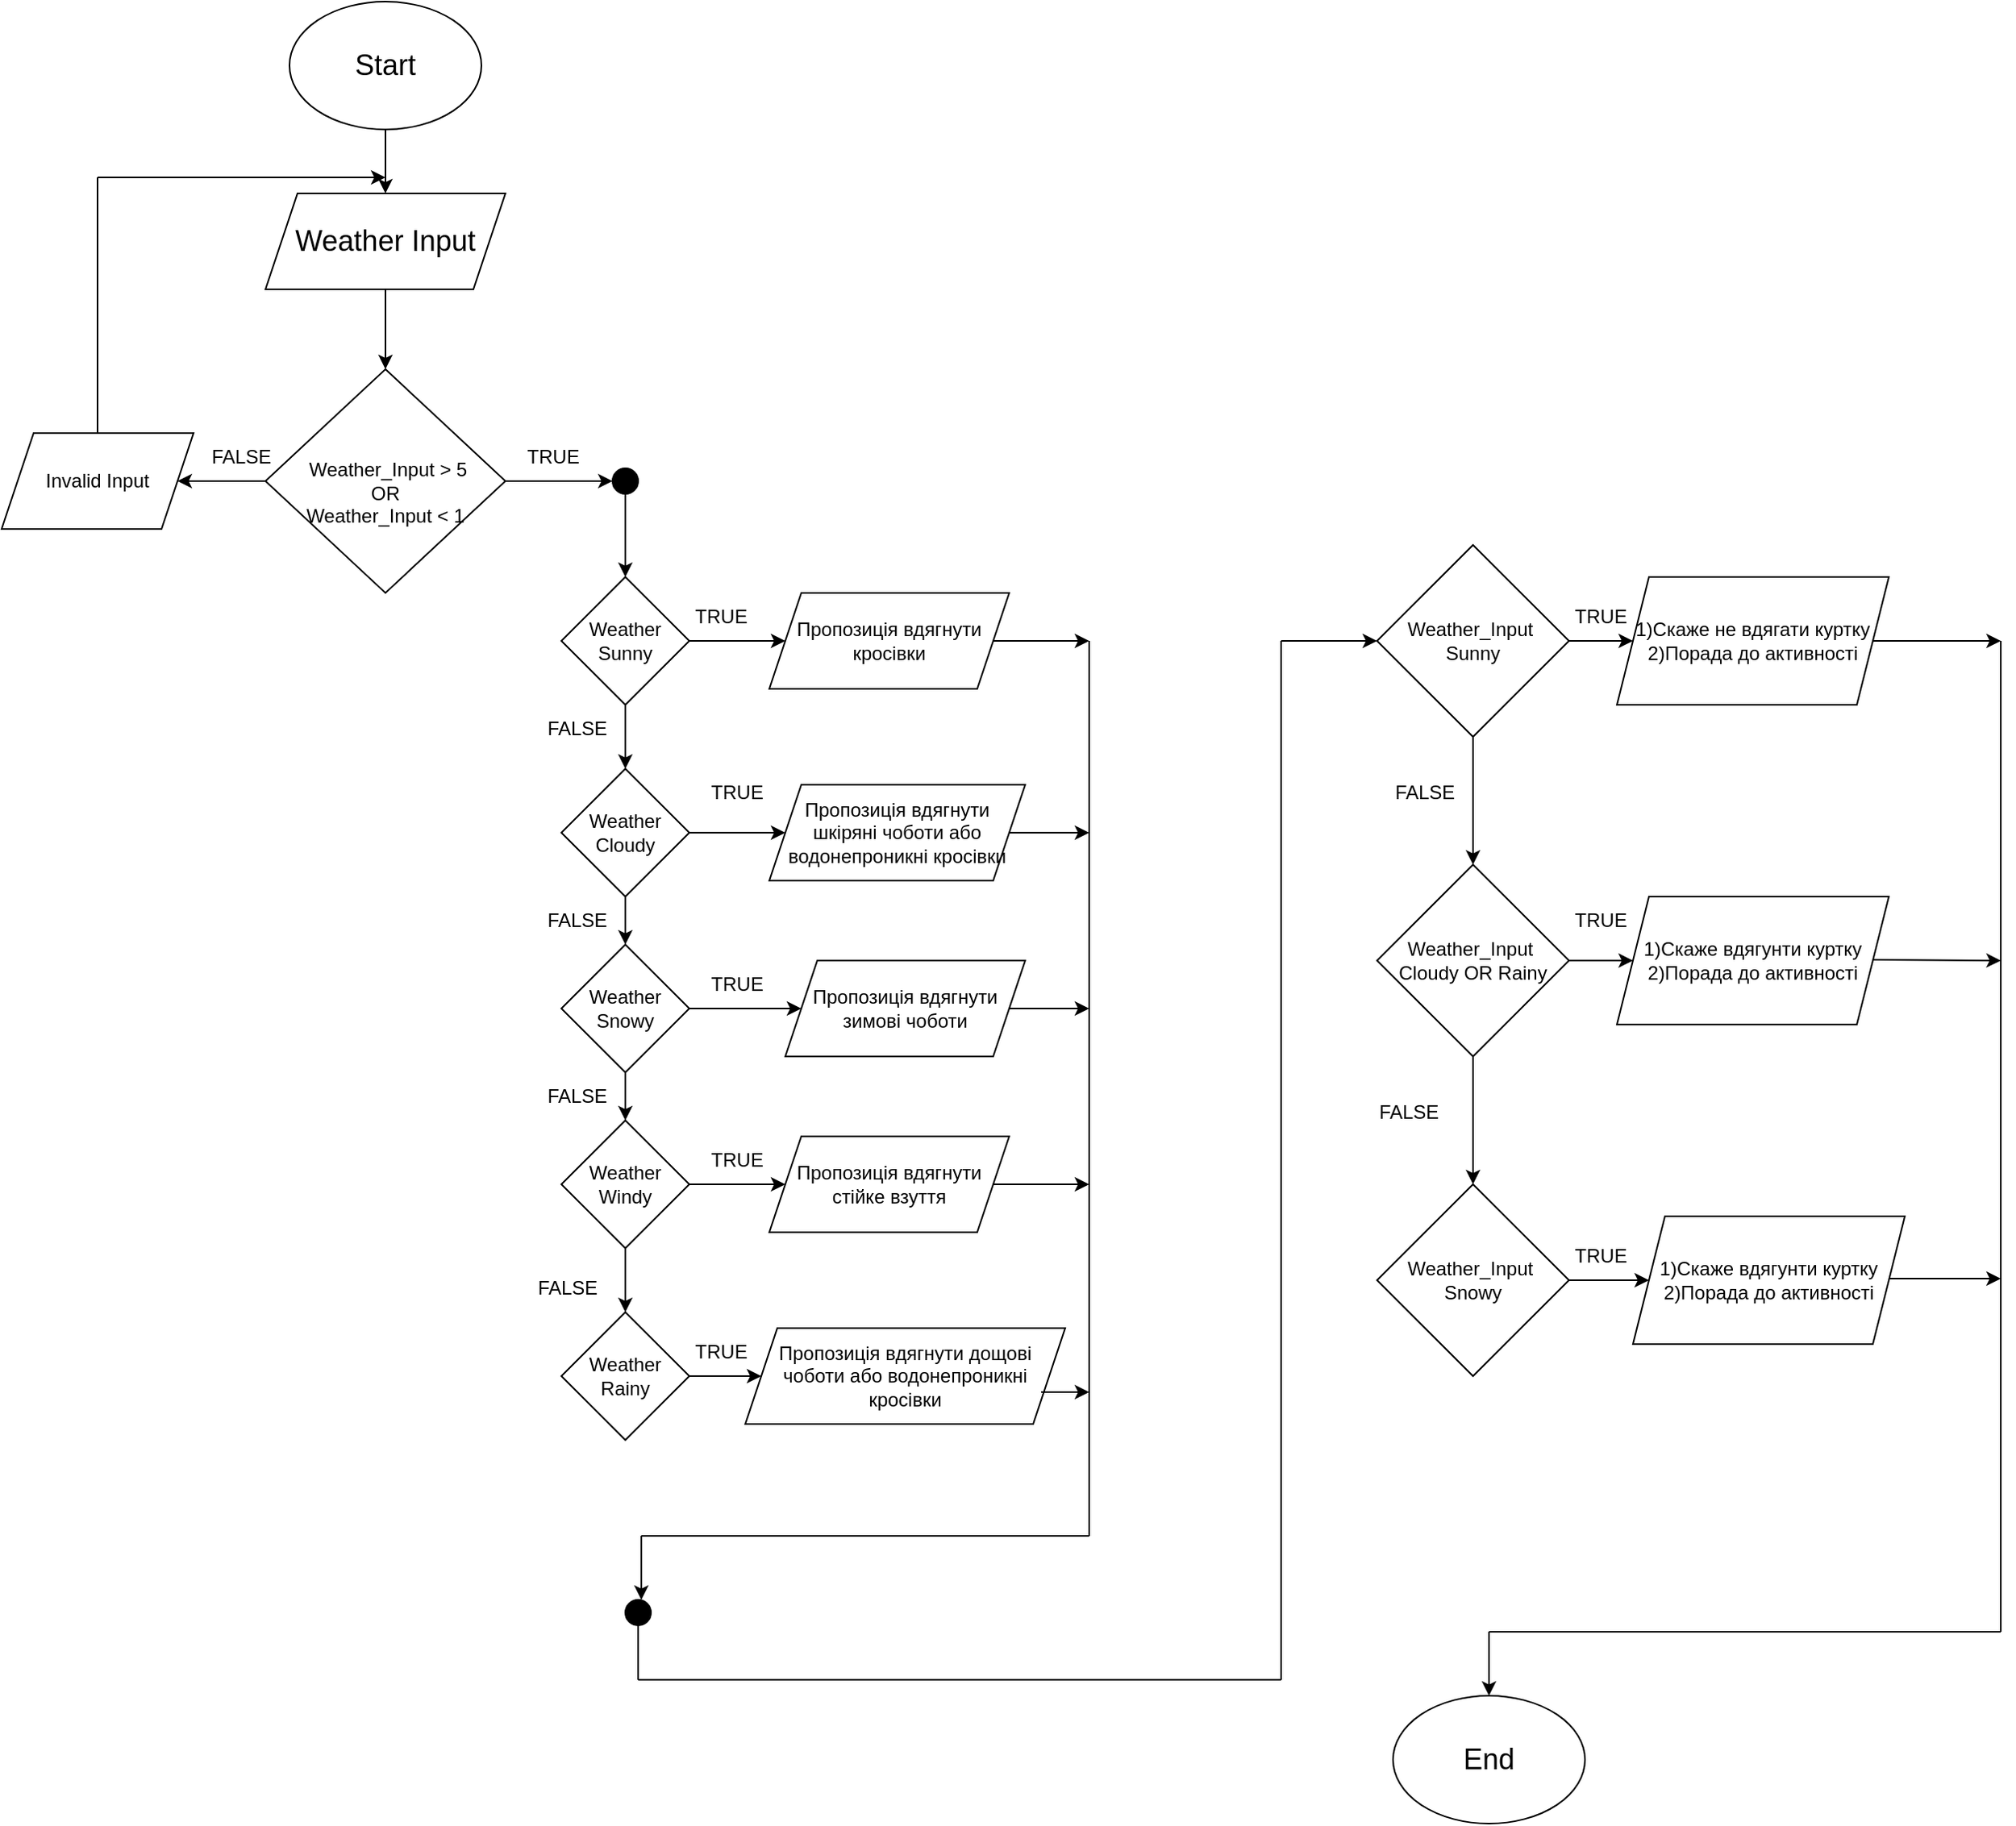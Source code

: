 <mxfile version="24.7.17">
  <diagram name="Сторінка-1" id="QHy2ENo-WBxXbDw1lXHB">
    <mxGraphModel grid="1" page="1" gridSize="10" guides="1" tooltips="1" connect="1" arrows="1" fold="1" pageScale="1" pageWidth="827" pageHeight="1169" math="0" shadow="0">
      <root>
        <mxCell id="0" />
        <mxCell id="1" parent="0" />
        <mxCell id="rEDrQ1sEtyuGQqjGFcy0-3" value="" style="edgeStyle=orthogonalEdgeStyle;rounded=0;orthogonalLoop=1;jettySize=auto;html=1;" edge="1" parent="1" source="rEDrQ1sEtyuGQqjGFcy0-1" target="rEDrQ1sEtyuGQqjGFcy0-2">
          <mxGeometry relative="1" as="geometry" />
        </mxCell>
        <mxCell id="rEDrQ1sEtyuGQqjGFcy0-1" value="&lt;font style=&quot;font-size: 18px;&quot;&gt;Start&lt;/font&gt;" style="ellipse;whiteSpace=wrap;html=1;" vertex="1" parent="1">
          <mxGeometry x="270" y="50" width="120" height="80" as="geometry" />
        </mxCell>
        <mxCell id="rEDrQ1sEtyuGQqjGFcy0-5" value="" style="edgeStyle=orthogonalEdgeStyle;rounded=0;orthogonalLoop=1;jettySize=auto;html=1;" edge="1" parent="1" source="rEDrQ1sEtyuGQqjGFcy0-2" target="rEDrQ1sEtyuGQqjGFcy0-4">
          <mxGeometry relative="1" as="geometry" />
        </mxCell>
        <mxCell id="rEDrQ1sEtyuGQqjGFcy0-2" value="&lt;font style=&quot;font-size: 18px;&quot;&gt;Weather Input&lt;/font&gt;" style="shape=parallelogram;perimeter=parallelogramPerimeter;whiteSpace=wrap;html=1;fixedSize=1;" vertex="1" parent="1">
          <mxGeometry x="255" y="170" width="150" height="60" as="geometry" />
        </mxCell>
        <mxCell id="rEDrQ1sEtyuGQqjGFcy0-12" value="" style="edgeStyle=orthogonalEdgeStyle;rounded=0;orthogonalLoop=1;jettySize=auto;html=1;" edge="1" parent="1" source="rEDrQ1sEtyuGQqjGFcy0-4" target="rEDrQ1sEtyuGQqjGFcy0-11">
          <mxGeometry relative="1" as="geometry" />
        </mxCell>
        <mxCell id="rEDrQ1sEtyuGQqjGFcy0-23" value="" style="edgeStyle=orthogonalEdgeStyle;rounded=0;orthogonalLoop=1;jettySize=auto;html=1;" edge="1" parent="1" source="rEDrQ1sEtyuGQqjGFcy0-4" target="rEDrQ1sEtyuGQqjGFcy0-22">
          <mxGeometry relative="1" as="geometry" />
        </mxCell>
        <mxCell id="rEDrQ1sEtyuGQqjGFcy0-4" value="&lt;br&gt;&amp;nbsp;Weather_Input &amp;gt; 5&lt;br&gt;OR&lt;br&gt;Weather_Input &amp;lt; 1" style="rhombus;whiteSpace=wrap;html=1;" vertex="1" parent="1">
          <mxGeometry x="255" y="280" width="150" height="140" as="geometry" />
        </mxCell>
        <mxCell id="rEDrQ1sEtyuGQqjGFcy0-11" value="Invalid Input" style="shape=parallelogram;perimeter=parallelogramPerimeter;whiteSpace=wrap;html=1;fixedSize=1;" vertex="1" parent="1">
          <mxGeometry x="90" y="320" width="120" height="60" as="geometry" />
        </mxCell>
        <mxCell id="rEDrQ1sEtyuGQqjGFcy0-13" value="" style="endArrow=none;html=1;rounded=0;" edge="1" parent="1">
          <mxGeometry width="50" height="50" relative="1" as="geometry">
            <mxPoint x="150" y="320" as="sourcePoint" />
            <mxPoint x="150" y="160" as="targetPoint" />
          </mxGeometry>
        </mxCell>
        <mxCell id="rEDrQ1sEtyuGQqjGFcy0-16" value="" style="endArrow=classic;html=1;rounded=0;" edge="1" parent="1">
          <mxGeometry width="50" height="50" relative="1" as="geometry">
            <mxPoint x="150" y="160" as="sourcePoint" />
            <mxPoint x="330" y="160" as="targetPoint" />
          </mxGeometry>
        </mxCell>
        <mxCell id="rEDrQ1sEtyuGQqjGFcy0-17" value="FALSE" style="text;strokeColor=none;align=center;fillColor=none;html=1;verticalAlign=middle;whiteSpace=wrap;rounded=0;" vertex="1" parent="1">
          <mxGeometry x="210" y="320" width="60" height="30" as="geometry" />
        </mxCell>
        <mxCell id="rEDrQ1sEtyuGQqjGFcy0-26" value="" style="edgeStyle=orthogonalEdgeStyle;rounded=0;orthogonalLoop=1;jettySize=auto;html=1;" edge="1" parent="1" source="rEDrQ1sEtyuGQqjGFcy0-22" target="rEDrQ1sEtyuGQqjGFcy0-25">
          <mxGeometry relative="1" as="geometry" />
        </mxCell>
        <mxCell id="rEDrQ1sEtyuGQqjGFcy0-22" value="" style="ellipse;whiteSpace=wrap;html=1;aspect=fixed;fillColor=#000000;" vertex="1" parent="1">
          <mxGeometry x="472" y="342" width="16" height="16" as="geometry" />
        </mxCell>
        <mxCell id="rEDrQ1sEtyuGQqjGFcy0-24" value="TRUE" style="text;strokeColor=none;align=center;fillColor=none;html=1;verticalAlign=middle;whiteSpace=wrap;rounded=0;" vertex="1" parent="1">
          <mxGeometry x="405" y="320" width="60" height="30" as="geometry" />
        </mxCell>
        <mxCell id="rEDrQ1sEtyuGQqjGFcy0-30" value="" style="edgeStyle=orthogonalEdgeStyle;rounded=0;orthogonalLoop=1;jettySize=auto;html=1;" edge="1" parent="1" source="rEDrQ1sEtyuGQqjGFcy0-25" target="rEDrQ1sEtyuGQqjGFcy0-29">
          <mxGeometry relative="1" as="geometry" />
        </mxCell>
        <mxCell id="rEDrQ1sEtyuGQqjGFcy0-33" value="" style="edgeStyle=orthogonalEdgeStyle;rounded=0;orthogonalLoop=1;jettySize=auto;html=1;" edge="1" parent="1" source="rEDrQ1sEtyuGQqjGFcy0-25" target="rEDrQ1sEtyuGQqjGFcy0-32">
          <mxGeometry relative="1" as="geometry" />
        </mxCell>
        <mxCell id="rEDrQ1sEtyuGQqjGFcy0-25" value="Weather Sunny" style="rhombus;whiteSpace=wrap;html=1;" vertex="1" parent="1">
          <mxGeometry x="440" y="410" width="80" height="80" as="geometry" />
        </mxCell>
        <mxCell id="rEDrQ1sEtyuGQqjGFcy0-29" value="Пропозиція вдягнути кросівки" style="shape=parallelogram;perimeter=parallelogramPerimeter;whiteSpace=wrap;html=1;fixedSize=1;" vertex="1" parent="1">
          <mxGeometry x="570" y="420" width="150" height="60" as="geometry" />
        </mxCell>
        <mxCell id="rEDrQ1sEtyuGQqjGFcy0-31" value="TRUE" style="text;strokeColor=none;align=center;fillColor=none;html=1;verticalAlign=middle;whiteSpace=wrap;rounded=0;" vertex="1" parent="1">
          <mxGeometry x="510" y="420" width="60" height="30" as="geometry" />
        </mxCell>
        <mxCell id="rEDrQ1sEtyuGQqjGFcy0-35" value="" style="edgeStyle=orthogonalEdgeStyle;rounded=0;orthogonalLoop=1;jettySize=auto;html=1;" edge="1" parent="1" source="rEDrQ1sEtyuGQqjGFcy0-32" target="rEDrQ1sEtyuGQqjGFcy0-34">
          <mxGeometry relative="1" as="geometry" />
        </mxCell>
        <mxCell id="rEDrQ1sEtyuGQqjGFcy0-39" value="" style="edgeStyle=orthogonalEdgeStyle;rounded=0;orthogonalLoop=1;jettySize=auto;html=1;" edge="1" parent="1" source="rEDrQ1sEtyuGQqjGFcy0-32" target="rEDrQ1sEtyuGQqjGFcy0-38">
          <mxGeometry relative="1" as="geometry" />
        </mxCell>
        <mxCell id="rEDrQ1sEtyuGQqjGFcy0-32" value="Weather Cloudy" style="rhombus;whiteSpace=wrap;html=1;" vertex="1" parent="1">
          <mxGeometry x="440" y="530" width="80" height="80" as="geometry" />
        </mxCell>
        <mxCell id="rEDrQ1sEtyuGQqjGFcy0-34" value="Пропозиція вдягнути шкіряні чоботи або водонепроникні кросівки" style="shape=parallelogram;perimeter=parallelogramPerimeter;whiteSpace=wrap;html=1;fixedSize=1;" vertex="1" parent="1">
          <mxGeometry x="570" y="540" width="160" height="60" as="geometry" />
        </mxCell>
        <mxCell id="rEDrQ1sEtyuGQqjGFcy0-36" value="TRUE" style="text;strokeColor=none;align=center;fillColor=none;html=1;verticalAlign=middle;whiteSpace=wrap;rounded=0;" vertex="1" parent="1">
          <mxGeometry x="520" y="530" width="60" height="30" as="geometry" />
        </mxCell>
        <mxCell id="rEDrQ1sEtyuGQqjGFcy0-37" value="FALSE" style="text;strokeColor=none;align=center;fillColor=none;html=1;verticalAlign=middle;whiteSpace=wrap;rounded=0;" vertex="1" parent="1">
          <mxGeometry x="420" y="490" width="60" height="30" as="geometry" />
        </mxCell>
        <mxCell id="rEDrQ1sEtyuGQqjGFcy0-41" value="" style="edgeStyle=orthogonalEdgeStyle;rounded=0;orthogonalLoop=1;jettySize=auto;html=1;" edge="1" parent="1" source="rEDrQ1sEtyuGQqjGFcy0-38" target="rEDrQ1sEtyuGQqjGFcy0-40">
          <mxGeometry relative="1" as="geometry" />
        </mxCell>
        <mxCell id="rEDrQ1sEtyuGQqjGFcy0-45" value="" style="edgeStyle=orthogonalEdgeStyle;rounded=0;orthogonalLoop=1;jettySize=auto;html=1;" edge="1" parent="1" source="rEDrQ1sEtyuGQqjGFcy0-38" target="rEDrQ1sEtyuGQqjGFcy0-44">
          <mxGeometry relative="1" as="geometry" />
        </mxCell>
        <mxCell id="rEDrQ1sEtyuGQqjGFcy0-38" value="Weather Snowy" style="rhombus;whiteSpace=wrap;html=1;" vertex="1" parent="1">
          <mxGeometry x="440" y="640" width="80" height="80" as="geometry" />
        </mxCell>
        <mxCell id="rEDrQ1sEtyuGQqjGFcy0-40" value="Пропозиція вдягнути зимові чоботи" style="shape=parallelogram;perimeter=parallelogramPerimeter;whiteSpace=wrap;html=1;fixedSize=1;" vertex="1" parent="1">
          <mxGeometry x="580" y="650" width="150" height="60" as="geometry" />
        </mxCell>
        <mxCell id="rEDrQ1sEtyuGQqjGFcy0-42" value="TRUE" style="text;strokeColor=none;align=center;fillColor=none;html=1;verticalAlign=middle;whiteSpace=wrap;rounded=0;" vertex="1" parent="1">
          <mxGeometry x="520" y="650" width="60" height="30" as="geometry" />
        </mxCell>
        <mxCell id="rEDrQ1sEtyuGQqjGFcy0-43" value="FALSE" style="text;strokeColor=none;align=center;fillColor=none;html=1;verticalAlign=middle;whiteSpace=wrap;rounded=0;" vertex="1" parent="1">
          <mxGeometry x="420" y="610" width="60" height="30" as="geometry" />
        </mxCell>
        <mxCell id="rEDrQ1sEtyuGQqjGFcy0-48" value="" style="edgeStyle=orthogonalEdgeStyle;rounded=0;orthogonalLoop=1;jettySize=auto;html=1;" edge="1" parent="1" source="rEDrQ1sEtyuGQqjGFcy0-44" target="rEDrQ1sEtyuGQqjGFcy0-47">
          <mxGeometry relative="1" as="geometry" />
        </mxCell>
        <mxCell id="rEDrQ1sEtyuGQqjGFcy0-52" value="" style="edgeStyle=orthogonalEdgeStyle;rounded=0;orthogonalLoop=1;jettySize=auto;html=1;" edge="1" parent="1" source="rEDrQ1sEtyuGQqjGFcy0-44" target="rEDrQ1sEtyuGQqjGFcy0-51">
          <mxGeometry relative="1" as="geometry" />
        </mxCell>
        <mxCell id="rEDrQ1sEtyuGQqjGFcy0-44" value="Weather Windy" style="rhombus;whiteSpace=wrap;html=1;" vertex="1" parent="1">
          <mxGeometry x="440" y="750" width="80" height="80" as="geometry" />
        </mxCell>
        <mxCell id="rEDrQ1sEtyuGQqjGFcy0-46" value="FALSE" style="text;strokeColor=none;align=center;fillColor=none;html=1;verticalAlign=middle;whiteSpace=wrap;rounded=0;" vertex="1" parent="1">
          <mxGeometry x="420" y="720" width="60" height="30" as="geometry" />
        </mxCell>
        <mxCell id="rEDrQ1sEtyuGQqjGFcy0-47" value="Пропозиція вдягнути стійке взуття" style="shape=parallelogram;perimeter=parallelogramPerimeter;whiteSpace=wrap;html=1;fixedSize=1;" vertex="1" parent="1">
          <mxGeometry x="570" y="760" width="150" height="60" as="geometry" />
        </mxCell>
        <mxCell id="rEDrQ1sEtyuGQqjGFcy0-49" value="TRUE" style="text;strokeColor=none;align=center;fillColor=none;html=1;verticalAlign=middle;whiteSpace=wrap;rounded=0;" vertex="1" parent="1">
          <mxGeometry x="520" y="760" width="60" height="30" as="geometry" />
        </mxCell>
        <mxCell id="rEDrQ1sEtyuGQqjGFcy0-55" value="" style="edgeStyle=orthogonalEdgeStyle;rounded=0;orthogonalLoop=1;jettySize=auto;html=1;" edge="1" parent="1" source="rEDrQ1sEtyuGQqjGFcy0-51" target="rEDrQ1sEtyuGQqjGFcy0-54">
          <mxGeometry relative="1" as="geometry" />
        </mxCell>
        <mxCell id="rEDrQ1sEtyuGQqjGFcy0-51" value="Weather Rainy" style="rhombus;whiteSpace=wrap;html=1;" vertex="1" parent="1">
          <mxGeometry x="440" y="870" width="80" height="80" as="geometry" />
        </mxCell>
        <mxCell id="rEDrQ1sEtyuGQqjGFcy0-53" value="FALSE" style="text;strokeColor=none;align=center;fillColor=none;html=1;verticalAlign=middle;whiteSpace=wrap;rounded=0;" vertex="1" parent="1">
          <mxGeometry x="414" y="840" width="60" height="30" as="geometry" />
        </mxCell>
        <mxCell id="rEDrQ1sEtyuGQqjGFcy0-54" value="Пропозиція вдягнути дощові чоботи або водонепроникні кросівки" style="shape=parallelogram;perimeter=parallelogramPerimeter;whiteSpace=wrap;html=1;fixedSize=1;" vertex="1" parent="1">
          <mxGeometry x="555" y="880" width="200" height="60" as="geometry" />
        </mxCell>
        <mxCell id="rEDrQ1sEtyuGQqjGFcy0-56" value="TRUE" style="text;strokeColor=none;align=center;fillColor=none;html=1;verticalAlign=middle;whiteSpace=wrap;rounded=0;" vertex="1" parent="1">
          <mxGeometry x="510" y="880" width="60" height="30" as="geometry" />
        </mxCell>
        <mxCell id="rEDrQ1sEtyuGQqjGFcy0-60" value="" style="endArrow=none;html=1;rounded=0;" edge="1" parent="1">
          <mxGeometry width="50" height="50" relative="1" as="geometry">
            <mxPoint x="770" y="1010" as="sourcePoint" />
            <mxPoint x="770" y="450" as="targetPoint" />
          </mxGeometry>
        </mxCell>
        <mxCell id="rEDrQ1sEtyuGQqjGFcy0-61" value="" style="endArrow=classic;html=1;rounded=0;" edge="1" parent="1">
          <mxGeometry width="50" height="50" relative="1" as="geometry">
            <mxPoint x="720" y="570" as="sourcePoint" />
            <mxPoint x="770" y="570" as="targetPoint" />
          </mxGeometry>
        </mxCell>
        <mxCell id="rEDrQ1sEtyuGQqjGFcy0-62" value="" style="endArrow=classic;html=1;rounded=0;" edge="1" parent="1">
          <mxGeometry width="50" height="50" relative="1" as="geometry">
            <mxPoint x="720" y="680" as="sourcePoint" />
            <mxPoint x="770" y="680" as="targetPoint" />
          </mxGeometry>
        </mxCell>
        <mxCell id="rEDrQ1sEtyuGQqjGFcy0-63" value="" style="endArrow=classic;html=1;rounded=0;" edge="1" parent="1">
          <mxGeometry width="50" height="50" relative="1" as="geometry">
            <mxPoint x="710" y="790" as="sourcePoint" />
            <mxPoint x="770" y="790" as="targetPoint" />
          </mxGeometry>
        </mxCell>
        <mxCell id="rEDrQ1sEtyuGQqjGFcy0-64" value="" style="endArrow=classic;html=1;rounded=0;" edge="1" parent="1">
          <mxGeometry width="50" height="50" relative="1" as="geometry">
            <mxPoint x="740" y="920" as="sourcePoint" />
            <mxPoint x="770" y="920" as="targetPoint" />
          </mxGeometry>
        </mxCell>
        <mxCell id="rEDrQ1sEtyuGQqjGFcy0-65" value="" style="endArrow=classic;html=1;rounded=0;" edge="1" parent="1">
          <mxGeometry width="50" height="50" relative="1" as="geometry">
            <mxPoint x="710" y="450" as="sourcePoint" />
            <mxPoint x="770" y="450" as="targetPoint" />
          </mxGeometry>
        </mxCell>
        <mxCell id="rEDrQ1sEtyuGQqjGFcy0-66" value="" style="endArrow=none;html=1;rounded=0;" edge="1" parent="1">
          <mxGeometry width="50" height="50" relative="1" as="geometry">
            <mxPoint x="490" y="1010" as="sourcePoint" />
            <mxPoint x="770" y="1010" as="targetPoint" />
          </mxGeometry>
        </mxCell>
        <mxCell id="rEDrQ1sEtyuGQqjGFcy0-67" value="" style="endArrow=classic;html=1;rounded=0;" edge="1" parent="1">
          <mxGeometry width="50" height="50" relative="1" as="geometry">
            <mxPoint x="490" y="1010" as="sourcePoint" />
            <mxPoint x="490" y="1050" as="targetPoint" />
          </mxGeometry>
        </mxCell>
        <mxCell id="rEDrQ1sEtyuGQqjGFcy0-68" value="" style="ellipse;whiteSpace=wrap;html=1;aspect=fixed;fillColor=#000000;" vertex="1" parent="1">
          <mxGeometry x="480" y="1050" width="16" height="16" as="geometry" />
        </mxCell>
        <mxCell id="rEDrQ1sEtyuGQqjGFcy0-71" value="" style="endArrow=none;html=1;rounded=0;exitX=0.5;exitY=1;exitDx=0;exitDy=0;" edge="1" parent="1" source="rEDrQ1sEtyuGQqjGFcy0-68">
          <mxGeometry width="50" height="50" relative="1" as="geometry">
            <mxPoint x="500" y="1080" as="sourcePoint" />
            <mxPoint x="488" y="1100" as="targetPoint" />
          </mxGeometry>
        </mxCell>
        <mxCell id="rEDrQ1sEtyuGQqjGFcy0-74" value="" style="endArrow=none;html=1;rounded=0;" edge="1" parent="1">
          <mxGeometry width="50" height="50" relative="1" as="geometry">
            <mxPoint x="488" y="1100" as="sourcePoint" />
            <mxPoint x="890" y="1100" as="targetPoint" />
          </mxGeometry>
        </mxCell>
        <mxCell id="rEDrQ1sEtyuGQqjGFcy0-75" value="" style="endArrow=none;html=1;rounded=0;" edge="1" parent="1">
          <mxGeometry width="50" height="50" relative="1" as="geometry">
            <mxPoint x="890" y="1100" as="sourcePoint" />
            <mxPoint x="890" y="450" as="targetPoint" />
          </mxGeometry>
        </mxCell>
        <mxCell id="rEDrQ1sEtyuGQqjGFcy0-76" value="" style="endArrow=classic;html=1;rounded=0;" edge="1" parent="1">
          <mxGeometry width="50" height="50" relative="1" as="geometry">
            <mxPoint x="890" y="450" as="sourcePoint" />
            <mxPoint x="950" y="450" as="targetPoint" />
          </mxGeometry>
        </mxCell>
        <mxCell id="rEDrQ1sEtyuGQqjGFcy0-79" value="" style="edgeStyle=orthogonalEdgeStyle;rounded=0;orthogonalLoop=1;jettySize=auto;html=1;" edge="1" parent="1" source="rEDrQ1sEtyuGQqjGFcy0-77" target="rEDrQ1sEtyuGQqjGFcy0-78">
          <mxGeometry relative="1" as="geometry" />
        </mxCell>
        <mxCell id="rEDrQ1sEtyuGQqjGFcy0-82" value="" style="edgeStyle=orthogonalEdgeStyle;rounded=0;orthogonalLoop=1;jettySize=auto;html=1;" edge="1" parent="1" source="rEDrQ1sEtyuGQqjGFcy0-77" target="rEDrQ1sEtyuGQqjGFcy0-81">
          <mxGeometry relative="1" as="geometry" />
        </mxCell>
        <mxCell id="rEDrQ1sEtyuGQqjGFcy0-77" value="Weather_Input&amp;nbsp; Sunny" style="rhombus;whiteSpace=wrap;html=1;" vertex="1" parent="1">
          <mxGeometry x="950" y="390" width="120" height="120" as="geometry" />
        </mxCell>
        <mxCell id="rEDrQ1sEtyuGQqjGFcy0-78" value="1)Скаже не вдягати куртку&lt;div&gt;2)Порада до активності&lt;/div&gt;" style="shape=parallelogram;perimeter=parallelogramPerimeter;whiteSpace=wrap;html=1;fixedSize=1;" vertex="1" parent="1">
          <mxGeometry x="1100" y="410" width="170" height="80" as="geometry" />
        </mxCell>
        <mxCell id="rEDrQ1sEtyuGQqjGFcy0-80" value="TRUE" style="text;strokeColor=none;align=center;fillColor=none;html=1;verticalAlign=middle;whiteSpace=wrap;rounded=0;" vertex="1" parent="1">
          <mxGeometry x="1060" y="420" width="60" height="30" as="geometry" />
        </mxCell>
        <mxCell id="rEDrQ1sEtyuGQqjGFcy0-86" value="" style="edgeStyle=orthogonalEdgeStyle;rounded=0;orthogonalLoop=1;jettySize=auto;html=1;" edge="1" parent="1" source="rEDrQ1sEtyuGQqjGFcy0-81" target="rEDrQ1sEtyuGQqjGFcy0-85">
          <mxGeometry relative="1" as="geometry" />
        </mxCell>
        <mxCell id="rEDrQ1sEtyuGQqjGFcy0-88" value="" style="edgeStyle=orthogonalEdgeStyle;rounded=0;orthogonalLoop=1;jettySize=auto;html=1;" edge="1" parent="1" source="rEDrQ1sEtyuGQqjGFcy0-81" target="rEDrQ1sEtyuGQqjGFcy0-87">
          <mxGeometry relative="1" as="geometry" />
        </mxCell>
        <mxCell id="rEDrQ1sEtyuGQqjGFcy0-81" value="Weather_Input&amp;nbsp; Cloudy OR Rainy" style="rhombus;whiteSpace=wrap;html=1;" vertex="1" parent="1">
          <mxGeometry x="950" y="590" width="120" height="120" as="geometry" />
        </mxCell>
        <mxCell id="rEDrQ1sEtyuGQqjGFcy0-85" value="1)Скаже вдягунти куртку&lt;div&gt;2)Порада до активності&lt;/div&gt;" style="shape=parallelogram;perimeter=parallelogramPerimeter;whiteSpace=wrap;html=1;fixedSize=1;" vertex="1" parent="1">
          <mxGeometry x="1100" y="610" width="170" height="80" as="geometry" />
        </mxCell>
        <mxCell id="rEDrQ1sEtyuGQqjGFcy0-90" value="" style="edgeStyle=orthogonalEdgeStyle;rounded=0;orthogonalLoop=1;jettySize=auto;html=1;" edge="1" parent="1" source="rEDrQ1sEtyuGQqjGFcy0-87" target="rEDrQ1sEtyuGQqjGFcy0-89">
          <mxGeometry relative="1" as="geometry" />
        </mxCell>
        <mxCell id="rEDrQ1sEtyuGQqjGFcy0-87" value="Weather_Input&amp;nbsp; Snowy" style="rhombus;whiteSpace=wrap;html=1;" vertex="1" parent="1">
          <mxGeometry x="950" y="790" width="120" height="120" as="geometry" />
        </mxCell>
        <mxCell id="rEDrQ1sEtyuGQqjGFcy0-89" value="1)Скаже вдягунти куртку&lt;div&gt;2)Порада до активності&lt;/div&gt;" style="shape=parallelogram;perimeter=parallelogramPerimeter;whiteSpace=wrap;html=1;fixedSize=1;" vertex="1" parent="1">
          <mxGeometry x="1110" y="810" width="170" height="80" as="geometry" />
        </mxCell>
        <mxCell id="rEDrQ1sEtyuGQqjGFcy0-91" value="TRUE" style="text;strokeColor=none;align=center;fillColor=none;html=1;verticalAlign=middle;whiteSpace=wrap;rounded=0;" vertex="1" parent="1">
          <mxGeometry x="1060" y="610" width="60" height="30" as="geometry" />
        </mxCell>
        <mxCell id="rEDrQ1sEtyuGQqjGFcy0-92" value="TRUE" style="text;strokeColor=none;align=center;fillColor=none;html=1;verticalAlign=middle;whiteSpace=wrap;rounded=0;" vertex="1" parent="1">
          <mxGeometry x="1060" y="820" width="60" height="30" as="geometry" />
        </mxCell>
        <mxCell id="rEDrQ1sEtyuGQqjGFcy0-93" value="FALSE" style="text;strokeColor=none;align=center;fillColor=none;html=1;verticalAlign=middle;whiteSpace=wrap;rounded=0;" vertex="1" parent="1">
          <mxGeometry x="950" y="530" width="60" height="30" as="geometry" />
        </mxCell>
        <mxCell id="rEDrQ1sEtyuGQqjGFcy0-94" value="FALSE" style="text;strokeColor=none;align=center;fillColor=none;html=1;verticalAlign=middle;whiteSpace=wrap;rounded=0;" vertex="1" parent="1">
          <mxGeometry x="940" y="730" width="60" height="30" as="geometry" />
        </mxCell>
        <mxCell id="rEDrQ1sEtyuGQqjGFcy0-96" value="" style="endArrow=classic;html=1;rounded=0;" edge="1" parent="1">
          <mxGeometry width="50" height="50" relative="1" as="geometry">
            <mxPoint x="1260" y="450" as="sourcePoint" />
            <mxPoint x="1340" y="450" as="targetPoint" />
          </mxGeometry>
        </mxCell>
        <mxCell id="rEDrQ1sEtyuGQqjGFcy0-97" value="" style="endArrow=classic;html=1;rounded=0;" edge="1" parent="1">
          <mxGeometry width="50" height="50" relative="1" as="geometry">
            <mxPoint x="1260" y="649.5" as="sourcePoint" />
            <mxPoint x="1340" y="650" as="targetPoint" />
          </mxGeometry>
        </mxCell>
        <mxCell id="rEDrQ1sEtyuGQqjGFcy0-98" value="" style="endArrow=classic;html=1;rounded=0;" edge="1" parent="1">
          <mxGeometry width="50" height="50" relative="1" as="geometry">
            <mxPoint x="1270" y="849" as="sourcePoint" />
            <mxPoint x="1340" y="849" as="targetPoint" />
          </mxGeometry>
        </mxCell>
        <mxCell id="rEDrQ1sEtyuGQqjGFcy0-99" value="" style="endArrow=none;html=1;rounded=0;" edge="1" parent="1">
          <mxGeometry width="50" height="50" relative="1" as="geometry">
            <mxPoint x="1340" y="1070" as="sourcePoint" />
            <mxPoint x="1340" y="450" as="targetPoint" />
          </mxGeometry>
        </mxCell>
        <mxCell id="rEDrQ1sEtyuGQqjGFcy0-100" value="" style="endArrow=none;html=1;rounded=0;" edge="1" parent="1">
          <mxGeometry width="50" height="50" relative="1" as="geometry">
            <mxPoint x="1020" y="1070" as="sourcePoint" />
            <mxPoint x="1340" y="1070" as="targetPoint" />
          </mxGeometry>
        </mxCell>
        <mxCell id="rEDrQ1sEtyuGQqjGFcy0-102" value="" style="endArrow=classic;html=1;rounded=0;" edge="1" parent="1">
          <mxGeometry width="50" height="50" relative="1" as="geometry">
            <mxPoint x="1020" y="1070" as="sourcePoint" />
            <mxPoint x="1020" y="1110" as="targetPoint" />
          </mxGeometry>
        </mxCell>
        <mxCell id="rEDrQ1sEtyuGQqjGFcy0-103" value="&lt;font style=&quot;font-size: 18px;&quot;&gt;End&lt;/font&gt;" style="ellipse;whiteSpace=wrap;html=1;" vertex="1" parent="1">
          <mxGeometry x="960" y="1110" width="120" height="80" as="geometry" />
        </mxCell>
      </root>
    </mxGraphModel>
  </diagram>
</mxfile>
